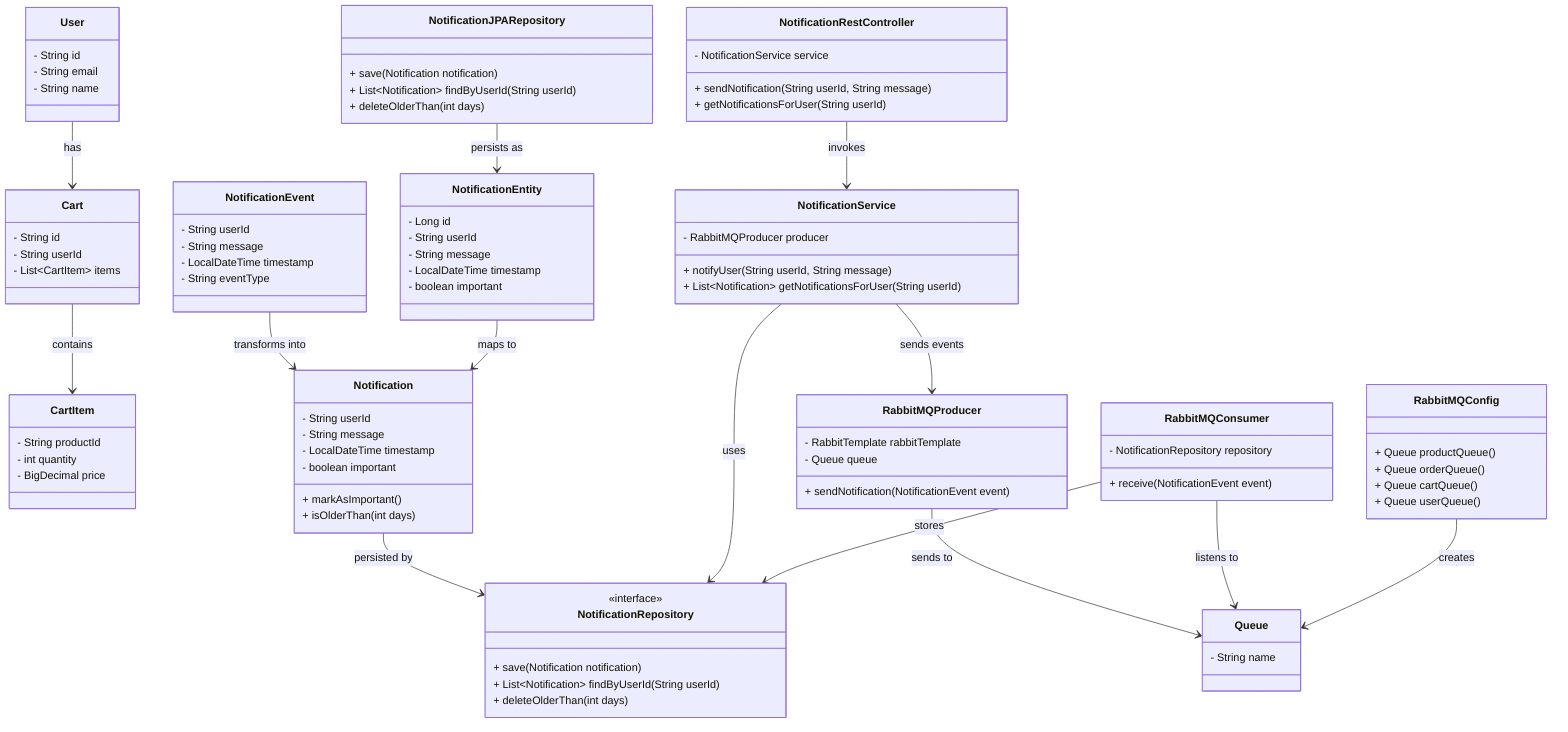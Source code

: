 classDiagram
class User {
- String id
- String email
- String name
}

class Cart {
- String id
- String userId
- List~CartItem~ items
}

class CartItem {
- String productId
- int quantity
- BigDecimal price
}

class NotificationEvent {
- String userId
- String message
- LocalDateTime timestamp
- String eventType
}

class Notification {
- String userId
- String message
- LocalDateTime timestamp
- boolean important
+ markAsImportant()
+ isOlderThan(int days)
}

class NotificationRepository {
<<interface>>
+ save(Notification notification)
+ List~Notification~ findByUserId(String userId)
+ deleteOlderThan(int days)
}

class RabbitMQProducer {
- RabbitTemplate rabbitTemplate
- Queue queue
+ sendNotification(NotificationEvent event)
}

class RabbitMQConsumer {
- NotificationRepository repository
+ receive(NotificationEvent event)
}

class NotificationService {
- RabbitMQProducer producer
+ notifyUser(String userId, String message)
+ List~Notification~ getNotificationsForUser(String userId)
}

class NotificationRestController {
- NotificationService service
+ sendNotification(String userId, String message)
+ getNotificationsForUser(String userId)
}

class NotificationJPARepository {
+ save(Notification notification)
+ List~Notification~ findByUserId(String userId)
+ deleteOlderThan(int days)
}

class NotificationEntity {
- Long id
- String userId
- String message
- LocalDateTime timestamp
- boolean important
}

class RabbitMQConfig {
+ Queue productQueue()
+ Queue orderQueue()
+ Queue cartQueue()
+ Queue userQueue()
}

class Queue {
- String name
}

User --> Cart : has
Cart --> CartItem : contains
NotificationEvent --> Notification : transforms into
Notification --> NotificationRepository : persisted by
NotificationService --> NotificationRepository : uses
NotificationService --> RabbitMQProducer : sends events
RabbitMQProducer --> Queue : sends to
RabbitMQConsumer --> Queue : listens to
RabbitMQConsumer --> NotificationRepository : stores
NotificationJPARepository --> NotificationEntity : persists as
NotificationEntity --> Notification : maps to
NotificationRestController --> NotificationService : invokes
RabbitMQConfig --> Queue : creates